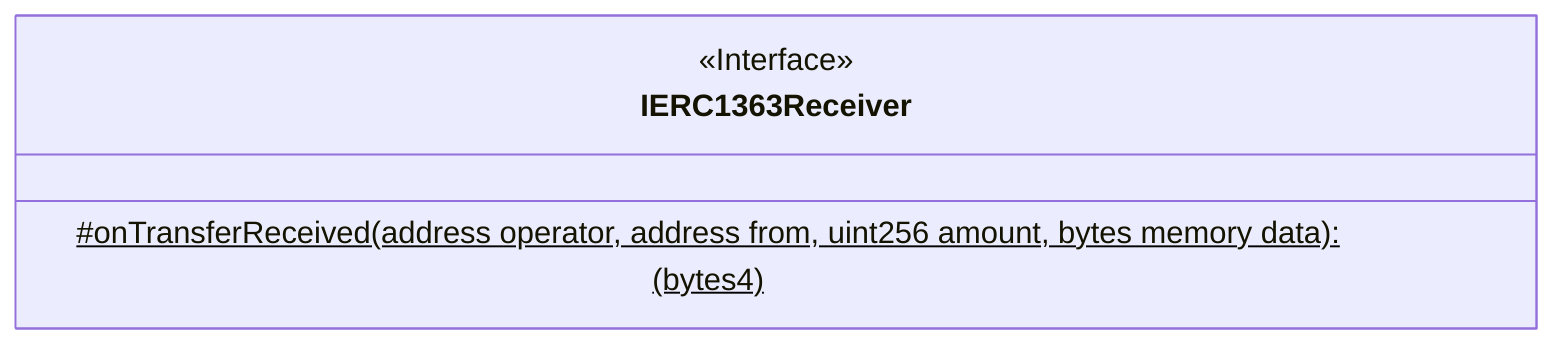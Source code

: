 classDiagram
  %% 302:1203:0
  class IERC1363Receiver {
    <<Interface>>
    #onTransferReceived(address operator, address from, uint256 amount, bytes memory data): (bytes4)$
  }